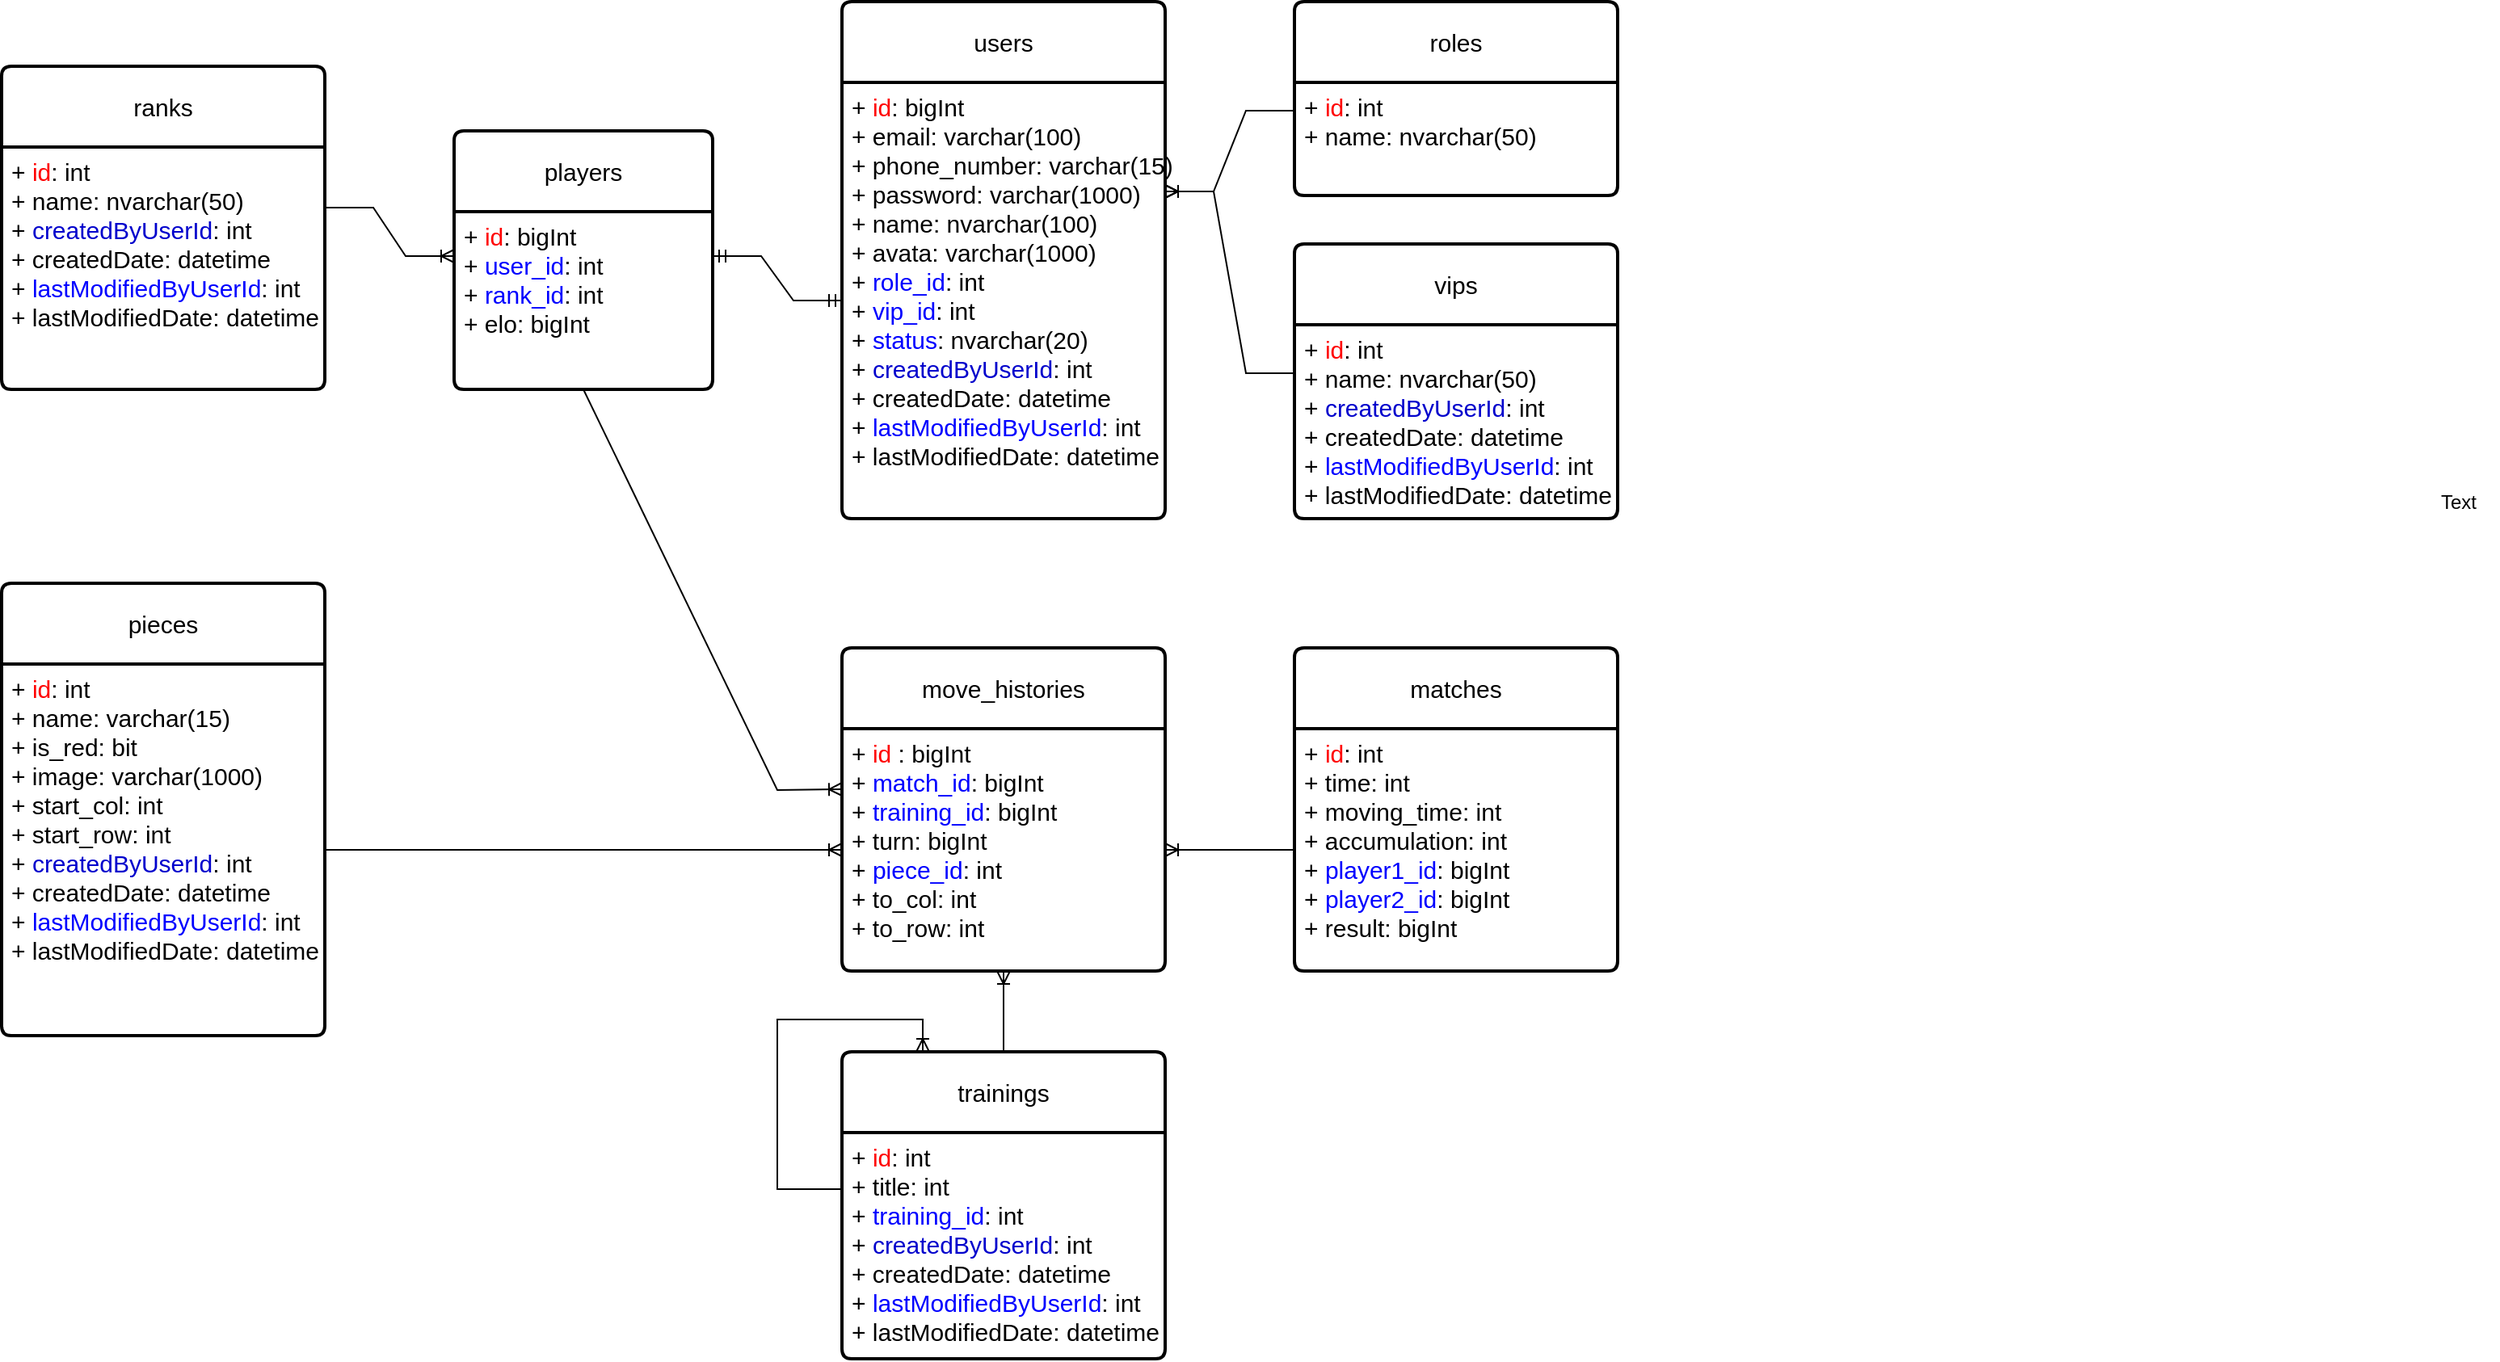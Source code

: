 <mxfile version="22.0.8" type="device">
  <diagram name="Page-1" id="H-v-QwYq-mOXmPvQntEp">
    <mxGraphModel dx="2195" dy="2002" grid="1" gridSize="10" guides="1" tooltips="1" connect="1" arrows="1" fold="1" page="1" pageScale="1" pageWidth="850" pageHeight="1100" math="0" shadow="0">
      <root>
        <mxCell id="0" />
        <mxCell id="1" parent="0" />
        <mxCell id="XNHZTKUJtXOEtpgJojsP-58" value="roles" style="swimlane;childLayout=stackLayout;horizontal=1;startSize=50;horizontalStack=0;rounded=1;fontSize=15;fontStyle=0;strokeWidth=2;resizeParent=0;resizeLast=1;shadow=0;dashed=0;align=center;arcSize=4;whiteSpace=wrap;html=1;" parent="1" vertex="1">
          <mxGeometry x="760" y="-40" width="200" height="120" as="geometry" />
        </mxCell>
        <mxCell id="XNHZTKUJtXOEtpgJojsP-59" value="+ &lt;font color=&quot;#ff0000&quot; style=&quot;font-size: 15px;&quot;&gt;id&lt;/font&gt;: int&amp;nbsp; &amp;nbsp;&amp;nbsp;&lt;br style=&quot;font-size: 15px;&quot;&gt;+ name: nvarchar(50)" style="align=left;strokeColor=none;fillColor=none;spacingLeft=4;fontSize=15;verticalAlign=top;resizable=0;rotatable=0;part=1;html=1;" parent="XNHZTKUJtXOEtpgJojsP-58" vertex="1">
          <mxGeometry y="50" width="200" height="70" as="geometry" />
        </mxCell>
        <mxCell id="XNHZTKUJtXOEtpgJojsP-60" value="players" style="swimlane;childLayout=stackLayout;horizontal=1;startSize=50;horizontalStack=0;rounded=1;fontSize=15;fontStyle=0;strokeWidth=2;resizeParent=0;resizeLast=1;shadow=0;dashed=0;align=center;arcSize=4;whiteSpace=wrap;html=1;" parent="1" vertex="1">
          <mxGeometry x="240" y="40" width="160" height="160" as="geometry" />
        </mxCell>
        <mxCell id="XNHZTKUJtXOEtpgJojsP-61" value="+ &lt;font color=&quot;#ff0000&quot; style=&quot;font-size: 15px;&quot;&gt;id&lt;/font&gt;: bigInt&amp;nbsp; &amp;nbsp; &amp;nbsp; &amp;nbsp; &amp;nbsp; &amp;nbsp; &amp;nbsp; &amp;nbsp; &amp;nbsp; &amp;nbsp; &amp;nbsp;&amp;nbsp;&lt;br style=&quot;border-color: var(--border-color); font-size: 15px;&quot;&gt;+ &lt;font color=&quot;#0000ff&quot; style=&quot;font-size: 15px;&quot;&gt;user_id&lt;/font&gt;: int&amp;nbsp;&lt;br style=&quot;border-color: var(--border-color); font-size: 15px;&quot;&gt;+&amp;nbsp;&lt;font style=&quot;border-color: var(--border-color); font-size: 15px;&quot; color=&quot;#0000ff&quot;&gt;rank_id&lt;/font&gt;: int&amp;nbsp; &amp;nbsp;&lt;br style=&quot;font-size: 15px;&quot;&gt;+ elo: bigInt&amp;nbsp; &amp;nbsp; &amp;nbsp; &amp;nbsp; &amp;nbsp; &amp;nbsp; &amp;nbsp; &amp;nbsp;&amp;nbsp;" style="align=left;strokeColor=none;fillColor=none;spacingLeft=4;fontSize=15;verticalAlign=top;resizable=0;rotatable=0;part=1;html=1;" parent="XNHZTKUJtXOEtpgJojsP-60" vertex="1">
          <mxGeometry y="50" width="160" height="110" as="geometry" />
        </mxCell>
        <mxCell id="XNHZTKUJtXOEtpgJojsP-62" value="ranks" style="swimlane;childLayout=stackLayout;horizontal=1;startSize=50;horizontalStack=0;rounded=1;fontSize=15;fontStyle=0;strokeWidth=2;resizeParent=0;resizeLast=1;shadow=0;dashed=0;align=center;arcSize=4;whiteSpace=wrap;html=1;" parent="1" vertex="1">
          <mxGeometry x="-40" width="200" height="200" as="geometry" />
        </mxCell>
        <mxCell id="XNHZTKUJtXOEtpgJojsP-63" value="+ &lt;font color=&quot;#ff0000&quot; style=&quot;font-size: 15px;&quot;&gt;id&lt;/font&gt;: int&amp;nbsp; &amp;nbsp; &amp;nbsp; &amp;nbsp; &amp;nbsp; &amp;nbsp; &amp;nbsp; &amp;nbsp; &amp;nbsp; &amp;nbsp; &amp;nbsp; &amp;nbsp; &amp;nbsp; &amp;nbsp;&amp;nbsp;&lt;br style=&quot;font-size: 15px;&quot;&gt;+ name: nvarchar(50)&lt;br style=&quot;font-size: 15px;&quot;&gt;+&amp;nbsp;&lt;font style=&quot;border-color: var(--border-color); font-size: 15px;&quot; color=&quot;#0000cc&quot;&gt;createdByUserId&lt;/font&gt;: int&lt;br style=&quot;border-color: var(--border-color); font-size: 15px;&quot;&gt;+ createdDate: datetime&lt;br style=&quot;border-color: var(--border-color); font-size: 15px;&quot;&gt;+&amp;nbsp;&lt;font style=&quot;border-color: var(--border-color); font-size: 15px;&quot; color=&quot;#0000ff&quot;&gt;lastModifiedByUserId&lt;/font&gt;: int&lt;br style=&quot;border-color: var(--border-color); font-size: 15px;&quot;&gt;+ lastModifiedDate: datetime" style="align=left;strokeColor=none;fillColor=none;spacingLeft=4;fontSize=15;verticalAlign=top;resizable=0;rotatable=0;part=1;html=1;" parent="XNHZTKUJtXOEtpgJojsP-62" vertex="1">
          <mxGeometry y="50" width="200" height="150" as="geometry" />
        </mxCell>
        <mxCell id="XNHZTKUJtXOEtpgJojsP-65" value="" style="edgeStyle=entityRelationEdgeStyle;fontSize=15;html=1;endArrow=ERoneToMany;rounded=0;exitX=0;exitY=0.25;exitDx=0;exitDy=0;entryX=1;entryY=0.25;entryDx=0;entryDy=0;" parent="1" source="XNHZTKUJtXOEtpgJojsP-59" target="_XfN3ZEyuZf0YvQImTGl-2" edge="1">
          <mxGeometry width="100" height="100" relative="1" as="geometry">
            <mxPoint x="270" y="360" as="sourcePoint" />
            <mxPoint x="200" y="247.5" as="targetPoint" />
          </mxGeometry>
        </mxCell>
        <mxCell id="XNHZTKUJtXOEtpgJojsP-66" value="" style="edgeStyle=entityRelationEdgeStyle;fontSize=15;html=1;endArrow=ERoneToMany;rounded=0;exitX=1;exitY=0.25;exitDx=0;exitDy=0;entryX=0;entryY=0.25;entryDx=0;entryDy=0;" parent="1" source="XNHZTKUJtXOEtpgJojsP-63" target="XNHZTKUJtXOEtpgJojsP-61" edge="1">
          <mxGeometry width="100" height="100" relative="1" as="geometry">
            <mxPoint x="270" y="280" as="sourcePoint" />
            <mxPoint x="370" y="180" as="targetPoint" />
          </mxGeometry>
        </mxCell>
        <mxCell id="XNHZTKUJtXOEtpgJojsP-71" value="matches" style="swimlane;childLayout=stackLayout;horizontal=1;startSize=50;horizontalStack=0;rounded=1;fontSize=15;fontStyle=0;strokeWidth=2;resizeParent=0;resizeLast=1;shadow=0;dashed=0;align=center;arcSize=4;whiteSpace=wrap;html=1;" parent="1" vertex="1">
          <mxGeometry x="760" y="360" width="200" height="200" as="geometry" />
        </mxCell>
        <mxCell id="XNHZTKUJtXOEtpgJojsP-72" value="+ &lt;font color=&quot;#ff0000&quot; style=&quot;font-size: 15px;&quot;&gt;id&lt;/font&gt;: int&amp;nbsp; &amp;nbsp; &amp;nbsp; &amp;nbsp; &amp;nbsp; &amp;nbsp; &amp;nbsp; &amp;nbsp; &amp;nbsp; &amp;nbsp; &amp;nbsp; &amp;nbsp; &amp;nbsp;&amp;nbsp;&lt;br style=&quot;font-size: 15px;&quot;&gt;+ time: int&lt;br style=&quot;font-size: 15px;&quot;&gt;+ moving_time: int&lt;br style=&quot;font-size: 15px;&quot;&gt;+&amp;nbsp;accumulation: int&lt;br style=&quot;font-size: 15px;&quot;&gt;+ &lt;font color=&quot;#0000ff&quot; style=&quot;font-size: 15px;&quot;&gt;player1_id&lt;/font&gt;: bigInt&lt;br style=&quot;border-color: var(--border-color); font-size: 15px;&quot;&gt;+ &lt;font color=&quot;#0000ff&quot; style=&quot;font-size: 15px;&quot;&gt;player2_id&lt;/font&gt;: bigInt&lt;br style=&quot;border-color: var(--border-color); font-size: 15px;&quot;&gt;+ result: bigInt&amp;nbsp; &amp;nbsp; &amp;nbsp; &amp;nbsp; &amp;nbsp;&lt;span style=&quot;background-color: initial; font-size: 15px;&quot;&gt;&amp;nbsp;&amp;nbsp;&lt;/span&gt;" style="align=left;strokeColor=none;fillColor=none;spacingLeft=4;fontSize=15;verticalAlign=top;resizable=0;rotatable=0;part=1;html=1;" parent="XNHZTKUJtXOEtpgJojsP-71" vertex="1">
          <mxGeometry y="50" width="200" height="150" as="geometry" />
        </mxCell>
        <mxCell id="XNHZTKUJtXOEtpgJojsP-77" value="pieces" style="swimlane;childLayout=stackLayout;horizontal=1;startSize=50;horizontalStack=0;rounded=1;fontSize=15;fontStyle=0;strokeWidth=2;resizeParent=0;resizeLast=1;shadow=0;dashed=0;align=center;arcSize=4;whiteSpace=wrap;html=1;" parent="1" vertex="1">
          <mxGeometry x="-40" y="320" width="200" height="280" as="geometry" />
        </mxCell>
        <mxCell id="XNHZTKUJtXOEtpgJojsP-78" value="+ &lt;font color=&quot;#ff0000&quot; style=&quot;font-size: 15px;&quot;&gt;id&lt;/font&gt;: int&amp;nbsp; &amp;nbsp; &amp;nbsp; &amp;nbsp; &amp;nbsp; &amp;nbsp; &amp;nbsp; &amp;nbsp; &amp;nbsp; &amp;nbsp; &amp;nbsp;&amp;nbsp;&lt;br style=&quot;font-size: 15px;&quot;&gt;+ name: varchar(15)&lt;br style=&quot;font-size: 15px;&quot;&gt;+ is_red: bit&lt;br style=&quot;font-size: 15px;&quot;&gt;+ image: varchar(1000)&lt;br style=&quot;font-size: 15px;&quot;&gt;+ start_col: int&lt;br style=&quot;font-size: 15px;&quot;&gt;+ start_row: int&lt;br style=&quot;font-size: 15px;&quot;&gt;+&amp;nbsp;&lt;font style=&quot;border-color: var(--border-color); font-size: 15px;&quot; color=&quot;#0000cc&quot;&gt;createdByUserId&lt;/font&gt;: int&lt;br style=&quot;border-color: var(--border-color); font-size: 15px;&quot;&gt;+ createdDate: datetime&lt;br style=&quot;border-color: var(--border-color); font-size: 15px;&quot;&gt;+&amp;nbsp;&lt;font style=&quot;border-color: var(--border-color); font-size: 15px;&quot; color=&quot;#0000ff&quot;&gt;lastModifiedByUserId&lt;/font&gt;: int&lt;br style=&quot;border-color: var(--border-color); font-size: 15px;&quot;&gt;+ lastModifiedDate: datetime" style="align=left;strokeColor=none;fillColor=none;spacingLeft=4;fontSize=15;verticalAlign=top;resizable=0;rotatable=0;part=1;html=1;" parent="XNHZTKUJtXOEtpgJojsP-77" vertex="1">
          <mxGeometry y="50" width="200" height="230" as="geometry" />
        </mxCell>
        <mxCell id="XNHZTKUJtXOEtpgJojsP-94" value="move_histories" style="swimlane;childLayout=stackLayout;horizontal=1;startSize=50;horizontalStack=0;rounded=1;fontSize=15;fontStyle=0;strokeWidth=2;resizeParent=0;resizeLast=1;shadow=0;dashed=0;align=center;arcSize=4;whiteSpace=wrap;html=1;" parent="1" vertex="1">
          <mxGeometry x="480" y="360" width="200" height="200" as="geometry" />
        </mxCell>
        <mxCell id="XNHZTKUJtXOEtpgJojsP-95" value="+ &lt;font color=&quot;#ff0000&quot; style=&quot;font-size: 15px;&quot;&gt;id &lt;/font&gt;: bigInt&amp;nbsp; &amp;nbsp; &amp;nbsp; &amp;nbsp; &amp;nbsp; &amp;nbsp; &amp;nbsp; &amp;nbsp;&amp;nbsp;&lt;br style=&quot;font-size: 15px;&quot;&gt;+ &lt;font color=&quot;#0000ff&quot; style=&quot;font-size: 15px;&quot;&gt;match_id&lt;/font&gt;: bigInt&lt;br style=&quot;font-size: 15px;&quot;&gt;+ &lt;font color=&quot;#0000ff&quot; style=&quot;font-size: 15px;&quot;&gt;training_id&lt;/font&gt;: bigInt&amp;nbsp; &amp;nbsp; &amp;nbsp;&amp;nbsp;&lt;br style=&quot;font-size: 15px;&quot;&gt;+ turn: bigInt&amp;nbsp; &amp;nbsp; &amp;nbsp;&lt;br style=&quot;font-size: 15px;&quot;&gt;+ &lt;font color=&quot;#0000ff&quot; style=&quot;font-size: 15px;&quot;&gt;piece_id&lt;/font&gt;: int&amp;nbsp;&lt;br style=&quot;font-size: 15px;&quot;&gt;+ to_col: int&lt;br style=&quot;font-size: 15px;&quot;&gt;+ to_row: int" style="align=left;strokeColor=none;fillColor=none;spacingLeft=4;fontSize=15;verticalAlign=top;resizable=0;rotatable=0;part=1;html=1;" parent="XNHZTKUJtXOEtpgJojsP-94" vertex="1">
          <mxGeometry y="50" width="200" height="150" as="geometry" />
        </mxCell>
        <mxCell id="XNHZTKUJtXOEtpgJojsP-100" value="" style="edgeStyle=entityRelationEdgeStyle;fontSize=15;html=1;endArrow=ERoneToMany;rounded=0;entryX=1;entryY=0.5;entryDx=0;entryDy=0;" parent="1" source="XNHZTKUJtXOEtpgJojsP-72" target="XNHZTKUJtXOEtpgJojsP-95" edge="1">
          <mxGeometry width="100" height="100" relative="1" as="geometry">
            <mxPoint x="480" y="420" as="sourcePoint" />
            <mxPoint x="530" y="680" as="targetPoint" />
          </mxGeometry>
        </mxCell>
        <mxCell id="XMyycZJ_cLoeEv3RKmhB-4" value="" style="fontSize=15;html=1;endArrow=ERoneToMany;rounded=0;entryX=0;entryY=0.25;entryDx=0;entryDy=0;exitX=0.5;exitY=1;exitDx=0;exitDy=0;" parent="1" source="XNHZTKUJtXOEtpgJojsP-61" target="XNHZTKUJtXOEtpgJojsP-95" edge="1">
          <mxGeometry width="100" height="100" relative="1" as="geometry">
            <mxPoint x="560" y="460" as="sourcePoint" />
            <mxPoint x="730" y="745" as="targetPoint" />
            <Array as="points">
              <mxPoint x="440" y="448" />
            </Array>
          </mxGeometry>
        </mxCell>
        <mxCell id="_XfN3ZEyuZf0YvQImTGl-1" value="users" style="swimlane;childLayout=stackLayout;horizontal=1;startSize=50;horizontalStack=0;rounded=1;fontSize=15;fontStyle=0;strokeWidth=2;resizeParent=0;resizeLast=1;shadow=0;dashed=0;align=center;arcSize=4;whiteSpace=wrap;html=1;" parent="1" vertex="1">
          <mxGeometry x="480" y="-40" width="200" height="320" as="geometry" />
        </mxCell>
        <mxCell id="_XfN3ZEyuZf0YvQImTGl-2" value="+ &lt;font color=&quot;#ff0000&quot; style=&quot;font-size: 15px;&quot;&gt;id&lt;/font&gt;: bigInt&amp;nbsp; &amp;nbsp; &amp;nbsp; &amp;nbsp; &amp;nbsp; &amp;nbsp; &amp;nbsp; &amp;nbsp; &amp;nbsp; &amp;nbsp; &amp;nbsp;&amp;nbsp;&lt;br style=&quot;border-color: var(--border-color); font-size: 15px;&quot;&gt;+ email: varchar(100)&lt;br style=&quot;border-color: var(--border-color); font-size: 15px;&quot;&gt;+ phone_number: varchar(15)&lt;br style=&quot;font-size: 15px;&quot;&gt;+ password: varchar(1000)&lt;br style=&quot;border-color: var(--border-color); font-size: 15px;&quot;&gt;+ name: nvarchar(100)&lt;br style=&quot;border-color: var(--border-color); font-size: 15px;&quot;&gt;+ avata: varchar(1000)&amp;nbsp; &amp;nbsp; &amp;nbsp; &amp;nbsp; &amp;nbsp; &amp;nbsp; &amp;nbsp; &amp;nbsp; &amp;nbsp;&lt;br style=&quot;border-color: var(--border-color); font-size: 15px;&quot;&gt;+&amp;nbsp;&lt;font style=&quot;border-color: var(--border-color); font-size: 15px;&quot; color=&quot;#0000ff&quot;&gt;role_id&lt;/font&gt;: int&amp;nbsp;&lt;br style=&quot;font-size: 15px;&quot;&gt;+ &lt;font color=&quot;#0000ff&quot; style=&quot;font-size: 15px;&quot;&gt;vip_id&lt;/font&gt;: int&lt;br style=&quot;font-size: 15px;&quot;&gt;+ &lt;font color=&quot;#0000ff&quot; style=&quot;font-size: 15px;&quot;&gt;status&lt;/font&gt;: nvarchar(20)&lt;br style=&quot;font-size: 15px;&quot;&gt;+&amp;nbsp;&lt;font style=&quot;border-color: var(--border-color); font-size: 15px;&quot; color=&quot;#0000cc&quot;&gt;createdByUserId&lt;/font&gt;: int&lt;br style=&quot;border-color: var(--border-color); font-size: 15px;&quot;&gt;+ createdDate: datetime&lt;br style=&quot;border-color: var(--border-color); font-size: 15px;&quot;&gt;+&amp;nbsp;&lt;font style=&quot;border-color: var(--border-color); font-size: 15px;&quot; color=&quot;#0000ff&quot;&gt;lastModifiedByUserId&lt;/font&gt;: int&lt;br style=&quot;border-color: var(--border-color); font-size: 15px;&quot;&gt;+ lastModifiedDate: datetime" style="align=left;strokeColor=none;fillColor=none;spacingLeft=4;fontSize=15;verticalAlign=top;resizable=0;rotatable=0;part=1;html=1;" parent="_XfN3ZEyuZf0YvQImTGl-1" vertex="1">
          <mxGeometry y="50" width="200" height="270" as="geometry" />
        </mxCell>
        <mxCell id="_XfN3ZEyuZf0YvQImTGl-3" value="" style="edgeStyle=entityRelationEdgeStyle;fontSize=15;html=1;endArrow=ERmandOne;startArrow=ERmandOne;rounded=0;exitX=1;exitY=0.25;exitDx=0;exitDy=0;entryX=0;entryY=0.5;entryDx=0;entryDy=0;" parent="1" source="XNHZTKUJtXOEtpgJojsP-61" target="_XfN3ZEyuZf0YvQImTGl-2" edge="1">
          <mxGeometry width="100" height="100" relative="1" as="geometry">
            <mxPoint x="810" y="348" as="sourcePoint" />
            <mxPoint x="490" y="348" as="targetPoint" />
          </mxGeometry>
        </mxCell>
        <mxCell id="_XfN3ZEyuZf0YvQImTGl-15" value="vips" style="swimlane;childLayout=stackLayout;horizontal=1;startSize=50;horizontalStack=0;rounded=1;fontSize=15;fontStyle=0;strokeWidth=2;resizeParent=0;resizeLast=1;shadow=0;dashed=0;align=center;arcSize=4;whiteSpace=wrap;html=1;" parent="1" vertex="1">
          <mxGeometry x="760" y="110" width="200" height="170" as="geometry" />
        </mxCell>
        <mxCell id="_XfN3ZEyuZf0YvQImTGl-16" value="+ &lt;font color=&quot;#ff0000&quot; style=&quot;font-size: 15px;&quot;&gt;id&lt;/font&gt;: int&amp;nbsp; &amp;nbsp;&amp;nbsp;&lt;br style=&quot;font-size: 15px;&quot;&gt;+ name: nvarchar(50)&lt;br style=&quot;font-size: 15px;&quot;&gt;+&amp;nbsp;&lt;font style=&quot;border-color: var(--border-color); font-size: 15px;&quot; color=&quot;#0000cc&quot;&gt;createdByUserId&lt;/font&gt;: int&lt;br style=&quot;border-color: var(--border-color); font-size: 15px;&quot;&gt;+ createdDate: datetime&lt;br style=&quot;border-color: var(--border-color); font-size: 15px;&quot;&gt;+&amp;nbsp;&lt;font style=&quot;border-color: var(--border-color); font-size: 15px;&quot; color=&quot;#0000ff&quot;&gt;lastModifiedByUserId&lt;/font&gt;: int&lt;br style=&quot;border-color: var(--border-color); font-size: 15px;&quot;&gt;+ lastModifiedDate: datetime" style="align=left;strokeColor=none;fillColor=none;spacingLeft=4;fontSize=15;verticalAlign=top;resizable=0;rotatable=0;part=1;html=1;" parent="_XfN3ZEyuZf0YvQImTGl-15" vertex="1">
          <mxGeometry y="50" width="200" height="120" as="geometry" />
        </mxCell>
        <mxCell id="_XfN3ZEyuZf0YvQImTGl-18" value="" style="edgeStyle=entityRelationEdgeStyle;fontSize=15;html=1;endArrow=ERoneToMany;rounded=0;exitX=0;exitY=0.25;exitDx=0;exitDy=0;entryX=1;entryY=0.25;entryDx=0;entryDy=0;" parent="1" source="_XfN3ZEyuZf0YvQImTGl-16" target="_XfN3ZEyuZf0YvQImTGl-2" edge="1">
          <mxGeometry width="100" height="100" relative="1" as="geometry">
            <mxPoint x="770" y="48" as="sourcePoint" />
            <mxPoint x="690" y="108" as="targetPoint" />
          </mxGeometry>
        </mxCell>
        <mxCell id="_XfN3ZEyuZf0YvQImTGl-19" value="Text" style="text;html=1;align=center;verticalAlign=middle;resizable=0;points=[];autosize=1;strokeColor=none;fillColor=none;" parent="1" vertex="1">
          <mxGeometry x="1455" y="255" width="50" height="30" as="geometry" />
        </mxCell>
        <mxCell id="793qnr_ga3bGwXurebxG-1" value="trainings" style="swimlane;childLayout=stackLayout;horizontal=1;startSize=50;horizontalStack=0;rounded=1;fontSize=15;fontStyle=0;strokeWidth=2;resizeParent=0;resizeLast=1;shadow=0;dashed=0;align=center;arcSize=4;whiteSpace=wrap;html=1;" parent="1" vertex="1">
          <mxGeometry x="480" y="610" width="200" height="190" as="geometry" />
        </mxCell>
        <mxCell id="793qnr_ga3bGwXurebxG-2" value="+ &lt;font color=&quot;#ff0000&quot; style=&quot;font-size: 15px;&quot;&gt;id&lt;/font&gt;: int&amp;nbsp; &amp;nbsp; &amp;nbsp; &amp;nbsp; &amp;nbsp; &amp;nbsp; &amp;nbsp; &amp;nbsp; &amp;nbsp; &amp;nbsp; &amp;nbsp; &amp;nbsp; &amp;nbsp;&amp;nbsp;&lt;br style=&quot;font-size: 15px;&quot;&gt;+ title: int&lt;br style=&quot;font-size: 15px;&quot;&gt;+ &lt;font color=&quot;#0000ff&quot; style=&quot;font-size: 15px;&quot;&gt;training_id&lt;/font&gt;: int&lt;br style=&quot;font-size: 15px;&quot;&gt;+&amp;nbsp;&lt;font style=&quot;border-color: var(--border-color); font-size: 15px;&quot; color=&quot;#0000cc&quot;&gt;createdByUserId&lt;/font&gt;: int&lt;br style=&quot;border-color: var(--border-color); font-size: 15px;&quot;&gt;+ createdDate: datetime&lt;br style=&quot;border-color: var(--border-color); font-size: 15px;&quot;&gt;+&amp;nbsp;&lt;font style=&quot;border-color: var(--border-color); font-size: 15px;&quot; color=&quot;#0000ff&quot;&gt;lastModifiedByUserId&lt;/font&gt;: int&lt;br style=&quot;border-color: var(--border-color); font-size: 15px;&quot;&gt;+ lastModifiedDate: datetime" style="align=left;strokeColor=none;fillColor=none;spacingLeft=4;fontSize=15;verticalAlign=top;resizable=0;rotatable=0;part=1;html=1;" parent="793qnr_ga3bGwXurebxG-1" vertex="1">
          <mxGeometry y="50" width="200" height="140" as="geometry" />
        </mxCell>
        <mxCell id="793qnr_ga3bGwXurebxG-4" value="" style="fontSize=15;html=1;endArrow=ERoneToMany;rounded=0;exitX=0;exitY=0.5;exitDx=0;exitDy=0;entryX=0.25;entryY=0;entryDx=0;entryDy=0;edgeStyle=orthogonalEdgeStyle;" parent="793qnr_ga3bGwXurebxG-1" source="793qnr_ga3bGwXurebxG-2" target="793qnr_ga3bGwXurebxG-1" edge="1">
          <mxGeometry width="100" height="100" relative="1" as="geometry">
            <mxPoint x="110" y="10" as="sourcePoint" />
            <mxPoint x="110" y="-110" as="targetPoint" />
            <Array as="points">
              <mxPoint y="85" />
              <mxPoint x="-40" y="85" />
              <mxPoint x="-40" y="-20" />
              <mxPoint x="50" y="-20" />
            </Array>
          </mxGeometry>
        </mxCell>
        <mxCell id="793qnr_ga3bGwXurebxG-3" value="" style="fontSize=15;html=1;endArrow=ERoneToMany;rounded=0;exitX=0.5;exitY=0;exitDx=0;exitDy=0;entryX=0.5;entryY=1;entryDx=0;entryDy=0;" parent="1" source="793qnr_ga3bGwXurebxG-1" target="XNHZTKUJtXOEtpgJojsP-95" edge="1">
          <mxGeometry width="100" height="100" relative="1" as="geometry">
            <mxPoint x="770" y="428" as="sourcePoint" />
            <mxPoint x="690" y="428" as="targetPoint" />
          </mxGeometry>
        </mxCell>
        <mxCell id="wyqSfK2NMml53tgT9pPJ-99" value="" style="fontSize=15;html=1;endArrow=ERoneToMany;rounded=0;exitX=1;exitY=0.5;exitDx=0;exitDy=0;" edge="1" parent="1" source="XNHZTKUJtXOEtpgJojsP-78" target="XNHZTKUJtXOEtpgJojsP-95">
          <mxGeometry width="100" height="100" relative="1" as="geometry">
            <mxPoint x="590" y="620" as="sourcePoint" />
            <mxPoint x="590" y="570" as="targetPoint" />
          </mxGeometry>
        </mxCell>
      </root>
    </mxGraphModel>
  </diagram>
</mxfile>
